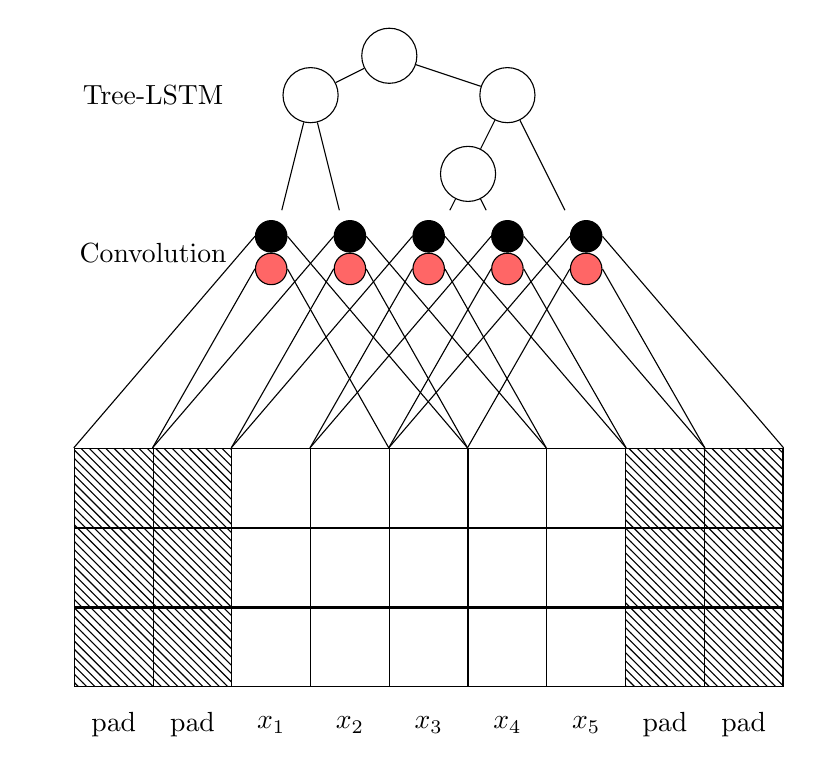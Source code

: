 \usetikzlibrary{matrix}
\usetikzlibrary{patterns}
\tikzset{
	sq1/.style={rectangle, minimum width=1cm, minimum height=1cm, text centered, draw=black},
	sq1p/.style={rectangle, minimum width=1cm, minimum height=1cm, text centered, draw=black, pattern=north west lines},
	circ/.style={circle, minimum width=0.4cm, minimum height=0.4cm, text centered, draw=black},
	arrow/.style={thick,->},
	sqvec/.style={matrix,matrix of nodes,nodes in empty cells},
}
\tikzstyle{cir} = [circle, minimum width=0.7cm, minimum height=0.7cm, text centered, draw=black ]

\begin{tikzpicture}
\node [sqvec,nodes={circ},      
every even row/.style = { nodes={fill=red!60}},
every odd row/.style = { nodes={fill=black!100}}] (c1) at (0.5,8) {
	\\
	\\ 
};  

\node [sqvec,nodes={circ},      
every even row/.style = { nodes={fill=red!60}},
every odd row/.style = { nodes={fill=black!100}}] (c2) at (1.5,8) {
	\\
	\\ 
};  

\node [sqvec,nodes={circ},      
every even row/.style = { nodes={fill=red!60}},
every odd row/.style = { nodes={fill=black!100}}] (c3) at (2.5,8) {
	\\
	\\ 
};  

\node [sqvec,nodes={circ},      
every even row/.style = { nodes={fill=red!60}},
every odd row/.style = { nodes={fill=black!100}}] (c4) at (3.5,8) {
	\\
	\\ 
};  

\node [sqvec,nodes={circ},      
every even row/.style = { nodes={fill=red!60}},
every odd row/.style = { nodes={fill=black!100}}] (c5) at (4.5,8) {
	\\
	\\ 
};  


\node [sqvec,column sep=-\pgflinewidth,nodes={sq1}] (v) at (2.5,4) {
	&&&&\\
	&&&&\\
	&&&&\\
};   

\node [sqvec,column sep=-\pgflinewidth,nodes={sq1p}] (v1) at (-0.5,4) {
	\\
	\\
	\\
};   
\node [sqvec,column sep=-\pgflinewidth,nodes={sq1p}] (v2) at (-1.5,4) {
	\\
	\\
	\\
};   
\node [sqvec,column sep=-\pgflinewidth,nodes={sq1p}] (v3) at (5.5,4) {
	\\
	\\
	\\
};   
\node [sqvec,column sep=-\pgflinewidth,nodes={sq1p}] (v4) at (6.5,4) {
	\\
	\\
	\\
};   

\draw (v1-1-1.north west) -- (c1-2-1.west); % inner left
\draw (v-1-3.north west) -- (c1-2-1.east); % inner right
\draw (v2-1-1.north west) -- (c1-1-1.west); % outer left
\draw (v-1-4.north west) -- (c1-1-1.east); % outer right

\draw (v-1-1.north west) -- (c2-2-1.west); % inner left
\draw (v-1-4.north west) -- (c2-2-1.east); % inner right
\draw (v1-1-1.north west) -- (c2-1-1.west); % outer left
\draw (v-1-5.north west) -- (c2-1-1.east); % outer right

\draw (v-1-2.north west) -- (c3-2-1.west); % inner left
\draw (v-1-5.north west) -- (c3-2-1.east); % inner right
\draw (v-1-1.north west) -- (c3-1-1.west); % outer left
\draw (v-1-5.north east) -- (c3-1-1.east); % outer right

\draw (v-1-3.north west) -- (c4-2-1.west); % inner left
\draw (v-1-5.north east) -- (c4-2-1.east); % inner right
\draw (v-1-2.north west) -- (c4-1-1.west); % outer left
\draw (v3-1-1.north east) -- (c4-1-1.east); % outer right

\draw (v-1-4.north west) -- (c5-2-1.west); % inner left
\draw (v3-1-1.north east) -- (c5-2-1.east); % inner right
\draw (v-1-3.north west) -- (c5-1-1.west); % outer left
\draw (v4-1-1.north east) -- (c5-1-1.east); % outer right


\node [cir] (v8) at (2,10.5) {};
\node [cir] (v7) at (1,10) {};
\node [cir] (v6) at (3.5,10) {};
\node [cir] (v5) at (3,9) {};
\draw  (c3) edge (v5);
\draw  (c4) edge (v5);
\draw  (v5) edge (v6);
\draw  (c5) edge (v6);
\draw  (c1) edge (v7);
\draw  (v7) edge (v8);
\draw  (c2) edge (v7);
\draw  (v6) edge (v8);

\node at (-1.5,2) {pad};
\node at (-0.5,2) {pad};
\node at (0.5,2) {$x_1$};
\node at (1.5,2) {$x_2$};
\node at (2.5,2) {$x_3$};
\node at (3.5,2) {$x_4$};
\node at (4.5,2) {$x_5$};
\node at (5.5,2) {pad};
\node at (6.5,2) {pad};

\node at (-1,8) {Convolution};
\node at (-1,10) {Tree-LSTM};
\end{tikzpicture}